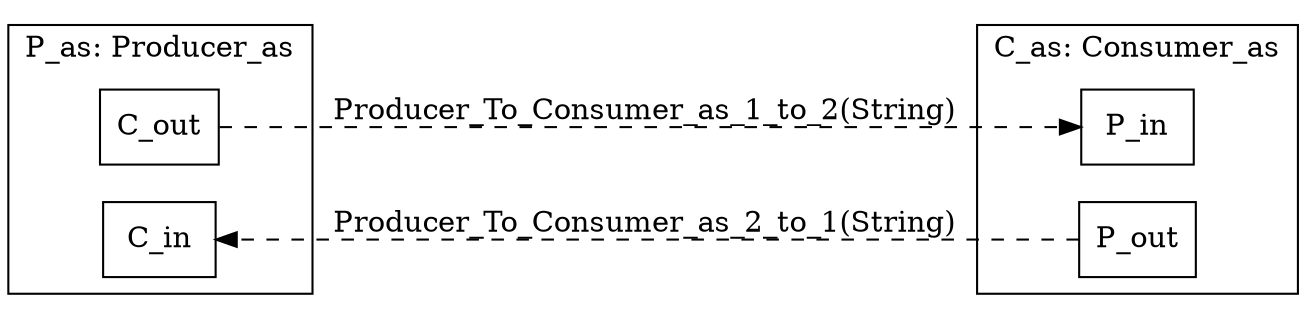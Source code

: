 
digraph Simple_as_arg_uni {
  graph [rankdir = "LR"];
  
  subgraph cluster_P_as{
    label = "P_as: Producer_as";
    node [shape = box];
    P_as_C_in[label = C_in]
    P_as_C_out[label = C_out]
  }

  subgraph cluster_C_as{
    label = "C_as: Consumer_as";
    node [shape = box];
    C_as_P_in[label = P_in]
    C_as_P_out[label = P_out]
  }

  
 P_as_C_out -> C_as_P_in [label = "Producer_To_Consumer_as_1_to_2(String)", style=dashed];

 C_as_P_out -> P_as_C_in [label = "Producer_To_Consumer_as_2_to_1(String)", style=dashed];

}
